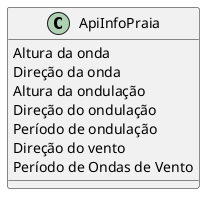 @startuml class
class ApiInfoPraia {
  Altura da onda
  Direção da onda
  Altura da ondulação
  Direção do ondulação
  Período de ondulação
  Direção do vento
  Período de Ondas de Vento
}
@enduml